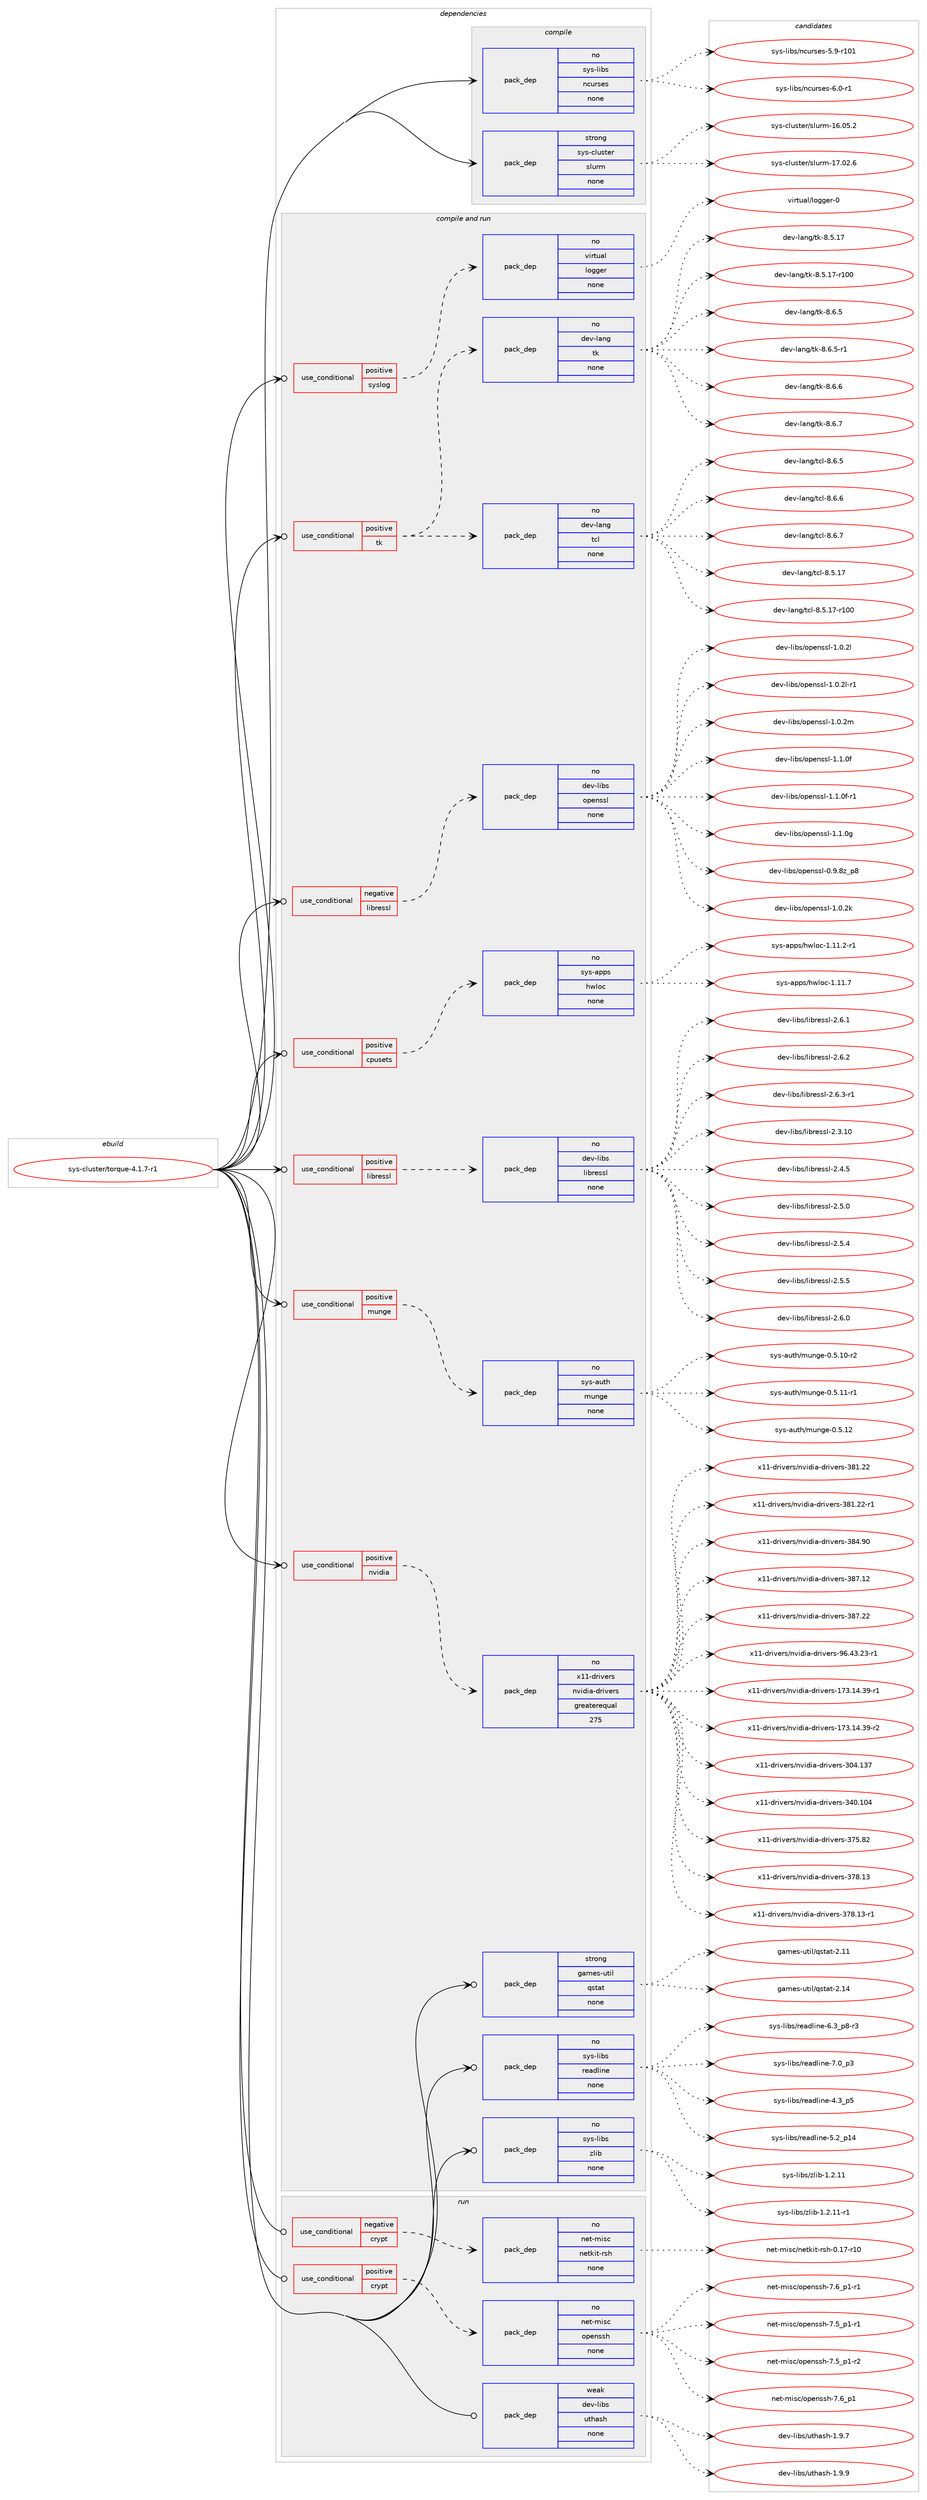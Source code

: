 digraph prolog {

# *************
# Graph options
# *************

newrank=true;
concentrate=true;
compound=true;
graph [rankdir=LR,fontname=Helvetica,fontsize=10,ranksep=1.5];#, ranksep=2.5, nodesep=0.2];
edge  [arrowhead=vee];
node  [fontname=Helvetica,fontsize=10];

# **********
# The ebuild
# **********

subgraph cluster_leftcol {
color=gray;
rank=same;
label=<<i>ebuild</i>>;
id [label="sys-cluster/torque-4.1.7-r1", color=red, width=4, href="../sys-cluster/torque-4.1.7-r1.svg"];
}

# ****************
# The dependencies
# ****************

subgraph cluster_midcol {
color=gray;
label=<<i>dependencies</i>>;
subgraph cluster_compile {
fillcolor="#eeeeee";
style=filled;
label=<<i>compile</i>>;
subgraph pack358547 {
dependency482706 [label=<<TABLE BORDER="0" CELLBORDER="1" CELLSPACING="0" CELLPADDING="4" WIDTH="220"><TR><TD ROWSPAN="6" CELLPADDING="30">pack_dep</TD></TR><TR><TD WIDTH="110">no</TD></TR><TR><TD>sys-libs</TD></TR><TR><TD>ncurses</TD></TR><TR><TD>none</TD></TR><TR><TD></TD></TR></TABLE>>, shape=none, color=blue];
}
id:e -> dependency482706:w [weight=20,style="solid",arrowhead="vee"];
subgraph pack358548 {
dependency482707 [label=<<TABLE BORDER="0" CELLBORDER="1" CELLSPACING="0" CELLPADDING="4" WIDTH="220"><TR><TD ROWSPAN="6" CELLPADDING="30">pack_dep</TD></TR><TR><TD WIDTH="110">strong</TD></TR><TR><TD>sys-cluster</TD></TR><TR><TD>slurm</TD></TR><TR><TD>none</TD></TR><TR><TD></TD></TR></TABLE>>, shape=none, color=blue];
}
id:e -> dependency482707:w [weight=20,style="solid",arrowhead="vee"];
}
subgraph cluster_compileandrun {
fillcolor="#eeeeee";
style=filled;
label=<<i>compile and run</i>>;
subgraph cond115736 {
dependency482708 [label=<<TABLE BORDER="0" CELLBORDER="1" CELLSPACING="0" CELLPADDING="4"><TR><TD ROWSPAN="3" CELLPADDING="10">use_conditional</TD></TR><TR><TD>negative</TD></TR><TR><TD>libressl</TD></TR></TABLE>>, shape=none, color=red];
subgraph pack358549 {
dependency482709 [label=<<TABLE BORDER="0" CELLBORDER="1" CELLSPACING="0" CELLPADDING="4" WIDTH="220"><TR><TD ROWSPAN="6" CELLPADDING="30">pack_dep</TD></TR><TR><TD WIDTH="110">no</TD></TR><TR><TD>dev-libs</TD></TR><TR><TD>openssl</TD></TR><TR><TD>none</TD></TR><TR><TD></TD></TR></TABLE>>, shape=none, color=blue];
}
dependency482708:e -> dependency482709:w [weight=20,style="dashed",arrowhead="vee"];
}
id:e -> dependency482708:w [weight=20,style="solid",arrowhead="odotvee"];
subgraph cond115737 {
dependency482710 [label=<<TABLE BORDER="0" CELLBORDER="1" CELLSPACING="0" CELLPADDING="4"><TR><TD ROWSPAN="3" CELLPADDING="10">use_conditional</TD></TR><TR><TD>positive</TD></TR><TR><TD>cpusets</TD></TR></TABLE>>, shape=none, color=red];
subgraph pack358550 {
dependency482711 [label=<<TABLE BORDER="0" CELLBORDER="1" CELLSPACING="0" CELLPADDING="4" WIDTH="220"><TR><TD ROWSPAN="6" CELLPADDING="30">pack_dep</TD></TR><TR><TD WIDTH="110">no</TD></TR><TR><TD>sys-apps</TD></TR><TR><TD>hwloc</TD></TR><TR><TD>none</TD></TR><TR><TD></TD></TR></TABLE>>, shape=none, color=blue];
}
dependency482710:e -> dependency482711:w [weight=20,style="dashed",arrowhead="vee"];
}
id:e -> dependency482710:w [weight=20,style="solid",arrowhead="odotvee"];
subgraph cond115738 {
dependency482712 [label=<<TABLE BORDER="0" CELLBORDER="1" CELLSPACING="0" CELLPADDING="4"><TR><TD ROWSPAN="3" CELLPADDING="10">use_conditional</TD></TR><TR><TD>positive</TD></TR><TR><TD>libressl</TD></TR></TABLE>>, shape=none, color=red];
subgraph pack358551 {
dependency482713 [label=<<TABLE BORDER="0" CELLBORDER="1" CELLSPACING="0" CELLPADDING="4" WIDTH="220"><TR><TD ROWSPAN="6" CELLPADDING="30">pack_dep</TD></TR><TR><TD WIDTH="110">no</TD></TR><TR><TD>dev-libs</TD></TR><TR><TD>libressl</TD></TR><TR><TD>none</TD></TR><TR><TD></TD></TR></TABLE>>, shape=none, color=blue];
}
dependency482712:e -> dependency482713:w [weight=20,style="dashed",arrowhead="vee"];
}
id:e -> dependency482712:w [weight=20,style="solid",arrowhead="odotvee"];
subgraph cond115739 {
dependency482714 [label=<<TABLE BORDER="0" CELLBORDER="1" CELLSPACING="0" CELLPADDING="4"><TR><TD ROWSPAN="3" CELLPADDING="10">use_conditional</TD></TR><TR><TD>positive</TD></TR><TR><TD>munge</TD></TR></TABLE>>, shape=none, color=red];
subgraph pack358552 {
dependency482715 [label=<<TABLE BORDER="0" CELLBORDER="1" CELLSPACING="0" CELLPADDING="4" WIDTH="220"><TR><TD ROWSPAN="6" CELLPADDING="30">pack_dep</TD></TR><TR><TD WIDTH="110">no</TD></TR><TR><TD>sys-auth</TD></TR><TR><TD>munge</TD></TR><TR><TD>none</TD></TR><TR><TD></TD></TR></TABLE>>, shape=none, color=blue];
}
dependency482714:e -> dependency482715:w [weight=20,style="dashed",arrowhead="vee"];
}
id:e -> dependency482714:w [weight=20,style="solid",arrowhead="odotvee"];
subgraph cond115740 {
dependency482716 [label=<<TABLE BORDER="0" CELLBORDER="1" CELLSPACING="0" CELLPADDING="4"><TR><TD ROWSPAN="3" CELLPADDING="10">use_conditional</TD></TR><TR><TD>positive</TD></TR><TR><TD>nvidia</TD></TR></TABLE>>, shape=none, color=red];
subgraph pack358553 {
dependency482717 [label=<<TABLE BORDER="0" CELLBORDER="1" CELLSPACING="0" CELLPADDING="4" WIDTH="220"><TR><TD ROWSPAN="6" CELLPADDING="30">pack_dep</TD></TR><TR><TD WIDTH="110">no</TD></TR><TR><TD>x11-drivers</TD></TR><TR><TD>nvidia-drivers</TD></TR><TR><TD>greaterequal</TD></TR><TR><TD>275</TD></TR></TABLE>>, shape=none, color=blue];
}
dependency482716:e -> dependency482717:w [weight=20,style="dashed",arrowhead="vee"];
}
id:e -> dependency482716:w [weight=20,style="solid",arrowhead="odotvee"];
subgraph cond115741 {
dependency482718 [label=<<TABLE BORDER="0" CELLBORDER="1" CELLSPACING="0" CELLPADDING="4"><TR><TD ROWSPAN="3" CELLPADDING="10">use_conditional</TD></TR><TR><TD>positive</TD></TR><TR><TD>syslog</TD></TR></TABLE>>, shape=none, color=red];
subgraph pack358554 {
dependency482719 [label=<<TABLE BORDER="0" CELLBORDER="1" CELLSPACING="0" CELLPADDING="4" WIDTH="220"><TR><TD ROWSPAN="6" CELLPADDING="30">pack_dep</TD></TR><TR><TD WIDTH="110">no</TD></TR><TR><TD>virtual</TD></TR><TR><TD>logger</TD></TR><TR><TD>none</TD></TR><TR><TD></TD></TR></TABLE>>, shape=none, color=blue];
}
dependency482718:e -> dependency482719:w [weight=20,style="dashed",arrowhead="vee"];
}
id:e -> dependency482718:w [weight=20,style="solid",arrowhead="odotvee"];
subgraph cond115742 {
dependency482720 [label=<<TABLE BORDER="0" CELLBORDER="1" CELLSPACING="0" CELLPADDING="4"><TR><TD ROWSPAN="3" CELLPADDING="10">use_conditional</TD></TR><TR><TD>positive</TD></TR><TR><TD>tk</TD></TR></TABLE>>, shape=none, color=red];
subgraph pack358555 {
dependency482721 [label=<<TABLE BORDER="0" CELLBORDER="1" CELLSPACING="0" CELLPADDING="4" WIDTH="220"><TR><TD ROWSPAN="6" CELLPADDING="30">pack_dep</TD></TR><TR><TD WIDTH="110">no</TD></TR><TR><TD>dev-lang</TD></TR><TR><TD>tk</TD></TR><TR><TD>none</TD></TR><TR><TD></TD></TR></TABLE>>, shape=none, color=blue];
}
dependency482720:e -> dependency482721:w [weight=20,style="dashed",arrowhead="vee"];
subgraph pack358556 {
dependency482722 [label=<<TABLE BORDER="0" CELLBORDER="1" CELLSPACING="0" CELLPADDING="4" WIDTH="220"><TR><TD ROWSPAN="6" CELLPADDING="30">pack_dep</TD></TR><TR><TD WIDTH="110">no</TD></TR><TR><TD>dev-lang</TD></TR><TR><TD>tcl</TD></TR><TR><TD>none</TD></TR><TR><TD></TD></TR></TABLE>>, shape=none, color=blue];
}
dependency482720:e -> dependency482722:w [weight=20,style="dashed",arrowhead="vee"];
}
id:e -> dependency482720:w [weight=20,style="solid",arrowhead="odotvee"];
subgraph pack358557 {
dependency482723 [label=<<TABLE BORDER="0" CELLBORDER="1" CELLSPACING="0" CELLPADDING="4" WIDTH="220"><TR><TD ROWSPAN="6" CELLPADDING="30">pack_dep</TD></TR><TR><TD WIDTH="110">no</TD></TR><TR><TD>sys-libs</TD></TR><TR><TD>readline</TD></TR><TR><TD>none</TD></TR><TR><TD></TD></TR></TABLE>>, shape=none, color=blue];
}
id:e -> dependency482723:w [weight=20,style="solid",arrowhead="odotvee"];
subgraph pack358558 {
dependency482724 [label=<<TABLE BORDER="0" CELLBORDER="1" CELLSPACING="0" CELLPADDING="4" WIDTH="220"><TR><TD ROWSPAN="6" CELLPADDING="30">pack_dep</TD></TR><TR><TD WIDTH="110">no</TD></TR><TR><TD>sys-libs</TD></TR><TR><TD>zlib</TD></TR><TR><TD>none</TD></TR><TR><TD></TD></TR></TABLE>>, shape=none, color=blue];
}
id:e -> dependency482724:w [weight=20,style="solid",arrowhead="odotvee"];
subgraph pack358559 {
dependency482725 [label=<<TABLE BORDER="0" CELLBORDER="1" CELLSPACING="0" CELLPADDING="4" WIDTH="220"><TR><TD ROWSPAN="6" CELLPADDING="30">pack_dep</TD></TR><TR><TD WIDTH="110">strong</TD></TR><TR><TD>games-util</TD></TR><TR><TD>qstat</TD></TR><TR><TD>none</TD></TR><TR><TD></TD></TR></TABLE>>, shape=none, color=blue];
}
id:e -> dependency482725:w [weight=20,style="solid",arrowhead="odotvee"];
}
subgraph cluster_run {
fillcolor="#eeeeee";
style=filled;
label=<<i>run</i>>;
subgraph cond115743 {
dependency482726 [label=<<TABLE BORDER="0" CELLBORDER="1" CELLSPACING="0" CELLPADDING="4"><TR><TD ROWSPAN="3" CELLPADDING="10">use_conditional</TD></TR><TR><TD>negative</TD></TR><TR><TD>crypt</TD></TR></TABLE>>, shape=none, color=red];
subgraph pack358560 {
dependency482727 [label=<<TABLE BORDER="0" CELLBORDER="1" CELLSPACING="0" CELLPADDING="4" WIDTH="220"><TR><TD ROWSPAN="6" CELLPADDING="30">pack_dep</TD></TR><TR><TD WIDTH="110">no</TD></TR><TR><TD>net-misc</TD></TR><TR><TD>netkit-rsh</TD></TR><TR><TD>none</TD></TR><TR><TD></TD></TR></TABLE>>, shape=none, color=blue];
}
dependency482726:e -> dependency482727:w [weight=20,style="dashed",arrowhead="vee"];
}
id:e -> dependency482726:w [weight=20,style="solid",arrowhead="odot"];
subgraph cond115744 {
dependency482728 [label=<<TABLE BORDER="0" CELLBORDER="1" CELLSPACING="0" CELLPADDING="4"><TR><TD ROWSPAN="3" CELLPADDING="10">use_conditional</TD></TR><TR><TD>positive</TD></TR><TR><TD>crypt</TD></TR></TABLE>>, shape=none, color=red];
subgraph pack358561 {
dependency482729 [label=<<TABLE BORDER="0" CELLBORDER="1" CELLSPACING="0" CELLPADDING="4" WIDTH="220"><TR><TD ROWSPAN="6" CELLPADDING="30">pack_dep</TD></TR><TR><TD WIDTH="110">no</TD></TR><TR><TD>net-misc</TD></TR><TR><TD>openssh</TD></TR><TR><TD>none</TD></TR><TR><TD></TD></TR></TABLE>>, shape=none, color=blue];
}
dependency482728:e -> dependency482729:w [weight=20,style="dashed",arrowhead="vee"];
}
id:e -> dependency482728:w [weight=20,style="solid",arrowhead="odot"];
subgraph pack358562 {
dependency482730 [label=<<TABLE BORDER="0" CELLBORDER="1" CELLSPACING="0" CELLPADDING="4" WIDTH="220"><TR><TD ROWSPAN="6" CELLPADDING="30">pack_dep</TD></TR><TR><TD WIDTH="110">weak</TD></TR><TR><TD>dev-libs</TD></TR><TR><TD>uthash</TD></TR><TR><TD>none</TD></TR><TR><TD></TD></TR></TABLE>>, shape=none, color=blue];
}
id:e -> dependency482730:w [weight=20,style="solid",arrowhead="odot"];
}
}

# **************
# The candidates
# **************

subgraph cluster_choices {
rank=same;
color=gray;
label=<<i>candidates</i>>;

subgraph choice358547 {
color=black;
nodesep=1;
choice115121115451081059811547110991171141151011154553465745114494849 [label="sys-libs/ncurses-5.9-r101", color=red, width=4,href="../sys-libs/ncurses-5.9-r101.svg"];
choice11512111545108105981154711099117114115101115455446484511449 [label="sys-libs/ncurses-6.0-r1", color=red, width=4,href="../sys-libs/ncurses-6.0-r1.svg"];
dependency482706:e -> choice115121115451081059811547110991171141151011154553465745114494849:w [style=dotted,weight="100"];
dependency482706:e -> choice11512111545108105981154711099117114115101115455446484511449:w [style=dotted,weight="100"];
}
subgraph choice358548 {
color=black;
nodesep=1;
choice1151211154599108117115116101114471151081171141094549544648534650 [label="sys-cluster/slurm-16.05.2", color=red, width=4,href="../sys-cluster/slurm-16.05.2.svg"];
choice1151211154599108117115116101114471151081171141094549554648504654 [label="sys-cluster/slurm-17.02.6", color=red, width=4,href="../sys-cluster/slurm-17.02.6.svg"];
dependency482707:e -> choice1151211154599108117115116101114471151081171141094549544648534650:w [style=dotted,weight="100"];
dependency482707:e -> choice1151211154599108117115116101114471151081171141094549554648504654:w [style=dotted,weight="100"];
}
subgraph choice358549 {
color=black;
nodesep=1;
choice1001011184510810598115471111121011101151151084548465746561229511256 [label="dev-libs/openssl-0.9.8z_p8", color=red, width=4,href="../dev-libs/openssl-0.9.8z_p8.svg"];
choice100101118451081059811547111112101110115115108454946484650107 [label="dev-libs/openssl-1.0.2k", color=red, width=4,href="../dev-libs/openssl-1.0.2k.svg"];
choice100101118451081059811547111112101110115115108454946484650108 [label="dev-libs/openssl-1.0.2l", color=red, width=4,href="../dev-libs/openssl-1.0.2l.svg"];
choice1001011184510810598115471111121011101151151084549464846501084511449 [label="dev-libs/openssl-1.0.2l-r1", color=red, width=4,href="../dev-libs/openssl-1.0.2l-r1.svg"];
choice100101118451081059811547111112101110115115108454946484650109 [label="dev-libs/openssl-1.0.2m", color=red, width=4,href="../dev-libs/openssl-1.0.2m.svg"];
choice100101118451081059811547111112101110115115108454946494648102 [label="dev-libs/openssl-1.1.0f", color=red, width=4,href="../dev-libs/openssl-1.1.0f.svg"];
choice1001011184510810598115471111121011101151151084549464946481024511449 [label="dev-libs/openssl-1.1.0f-r1", color=red, width=4,href="../dev-libs/openssl-1.1.0f-r1.svg"];
choice100101118451081059811547111112101110115115108454946494648103 [label="dev-libs/openssl-1.1.0g", color=red, width=4,href="../dev-libs/openssl-1.1.0g.svg"];
dependency482709:e -> choice1001011184510810598115471111121011101151151084548465746561229511256:w [style=dotted,weight="100"];
dependency482709:e -> choice100101118451081059811547111112101110115115108454946484650107:w [style=dotted,weight="100"];
dependency482709:e -> choice100101118451081059811547111112101110115115108454946484650108:w [style=dotted,weight="100"];
dependency482709:e -> choice1001011184510810598115471111121011101151151084549464846501084511449:w [style=dotted,weight="100"];
dependency482709:e -> choice100101118451081059811547111112101110115115108454946484650109:w [style=dotted,weight="100"];
dependency482709:e -> choice100101118451081059811547111112101110115115108454946494648102:w [style=dotted,weight="100"];
dependency482709:e -> choice1001011184510810598115471111121011101151151084549464946481024511449:w [style=dotted,weight="100"];
dependency482709:e -> choice100101118451081059811547111112101110115115108454946494648103:w [style=dotted,weight="100"];
}
subgraph choice358550 {
color=black;
nodesep=1;
choice11512111545971121121154710411910811199454946494946504511449 [label="sys-apps/hwloc-1.11.2-r1", color=red, width=4,href="../sys-apps/hwloc-1.11.2-r1.svg"];
choice1151211154597112112115471041191081119945494649494655 [label="sys-apps/hwloc-1.11.7", color=red, width=4,href="../sys-apps/hwloc-1.11.7.svg"];
dependency482711:e -> choice11512111545971121121154710411910811199454946494946504511449:w [style=dotted,weight="100"];
dependency482711:e -> choice1151211154597112112115471041191081119945494649494655:w [style=dotted,weight="100"];
}
subgraph choice358551 {
color=black;
nodesep=1;
choice1001011184510810598115471081059811410111511510845504651464948 [label="dev-libs/libressl-2.3.10", color=red, width=4,href="../dev-libs/libressl-2.3.10.svg"];
choice10010111845108105981154710810598114101115115108455046524653 [label="dev-libs/libressl-2.4.5", color=red, width=4,href="../dev-libs/libressl-2.4.5.svg"];
choice10010111845108105981154710810598114101115115108455046534648 [label="dev-libs/libressl-2.5.0", color=red, width=4,href="../dev-libs/libressl-2.5.0.svg"];
choice10010111845108105981154710810598114101115115108455046534652 [label="dev-libs/libressl-2.5.4", color=red, width=4,href="../dev-libs/libressl-2.5.4.svg"];
choice10010111845108105981154710810598114101115115108455046534653 [label="dev-libs/libressl-2.5.5", color=red, width=4,href="../dev-libs/libressl-2.5.5.svg"];
choice10010111845108105981154710810598114101115115108455046544648 [label="dev-libs/libressl-2.6.0", color=red, width=4,href="../dev-libs/libressl-2.6.0.svg"];
choice10010111845108105981154710810598114101115115108455046544649 [label="dev-libs/libressl-2.6.1", color=red, width=4,href="../dev-libs/libressl-2.6.1.svg"];
choice10010111845108105981154710810598114101115115108455046544650 [label="dev-libs/libressl-2.6.2", color=red, width=4,href="../dev-libs/libressl-2.6.2.svg"];
choice100101118451081059811547108105981141011151151084550465446514511449 [label="dev-libs/libressl-2.6.3-r1", color=red, width=4,href="../dev-libs/libressl-2.6.3-r1.svg"];
dependency482713:e -> choice1001011184510810598115471081059811410111511510845504651464948:w [style=dotted,weight="100"];
dependency482713:e -> choice10010111845108105981154710810598114101115115108455046524653:w [style=dotted,weight="100"];
dependency482713:e -> choice10010111845108105981154710810598114101115115108455046534648:w [style=dotted,weight="100"];
dependency482713:e -> choice10010111845108105981154710810598114101115115108455046534652:w [style=dotted,weight="100"];
dependency482713:e -> choice10010111845108105981154710810598114101115115108455046534653:w [style=dotted,weight="100"];
dependency482713:e -> choice10010111845108105981154710810598114101115115108455046544648:w [style=dotted,weight="100"];
dependency482713:e -> choice10010111845108105981154710810598114101115115108455046544649:w [style=dotted,weight="100"];
dependency482713:e -> choice10010111845108105981154710810598114101115115108455046544650:w [style=dotted,weight="100"];
dependency482713:e -> choice100101118451081059811547108105981141011151151084550465446514511449:w [style=dotted,weight="100"];
}
subgraph choice358552 {
color=black;
nodesep=1;
choice115121115459711711610447109117110103101454846534649484511450 [label="sys-auth/munge-0.5.10-r2", color=red, width=4,href="../sys-auth/munge-0.5.10-r2.svg"];
choice115121115459711711610447109117110103101454846534649494511449 [label="sys-auth/munge-0.5.11-r1", color=red, width=4,href="../sys-auth/munge-0.5.11-r1.svg"];
choice11512111545971171161044710911711010310145484653464950 [label="sys-auth/munge-0.5.12", color=red, width=4,href="../sys-auth/munge-0.5.12.svg"];
dependency482715:e -> choice115121115459711711610447109117110103101454846534649484511450:w [style=dotted,weight="100"];
dependency482715:e -> choice115121115459711711610447109117110103101454846534649494511449:w [style=dotted,weight="100"];
dependency482715:e -> choice11512111545971171161044710911711010310145484653464950:w [style=dotted,weight="100"];
}
subgraph choice358553 {
color=black;
nodesep=1;
choice120494945100114105118101114115471101181051001059745100114105118101114115454955514649524651574511449 [label="x11-drivers/nvidia-drivers-173.14.39-r1", color=red, width=4,href="../x11-drivers/nvidia-drivers-173.14.39-r1.svg"];
choice120494945100114105118101114115471101181051001059745100114105118101114115454955514649524651574511450 [label="x11-drivers/nvidia-drivers-173.14.39-r2", color=red, width=4,href="../x11-drivers/nvidia-drivers-173.14.39-r2.svg"];
choice1204949451001141051181011141154711011810510010597451001141051181011141154551485246495155 [label="x11-drivers/nvidia-drivers-304.137", color=red, width=4,href="../x11-drivers/nvidia-drivers-304.137.svg"];
choice1204949451001141051181011141154711011810510010597451001141051181011141154551524846494852 [label="x11-drivers/nvidia-drivers-340.104", color=red, width=4,href="../x11-drivers/nvidia-drivers-340.104.svg"];
choice12049494510011410511810111411547110118105100105974510011410511810111411545515553465650 [label="x11-drivers/nvidia-drivers-375.82", color=red, width=4,href="../x11-drivers/nvidia-drivers-375.82.svg"];
choice12049494510011410511810111411547110118105100105974510011410511810111411545515556464951 [label="x11-drivers/nvidia-drivers-378.13", color=red, width=4,href="../x11-drivers/nvidia-drivers-378.13.svg"];
choice120494945100114105118101114115471101181051001059745100114105118101114115455155564649514511449 [label="x11-drivers/nvidia-drivers-378.13-r1", color=red, width=4,href="../x11-drivers/nvidia-drivers-378.13-r1.svg"];
choice12049494510011410511810111411547110118105100105974510011410511810111411545515649465050 [label="x11-drivers/nvidia-drivers-381.22", color=red, width=4,href="../x11-drivers/nvidia-drivers-381.22.svg"];
choice120494945100114105118101114115471101181051001059745100114105118101114115455156494650504511449 [label="x11-drivers/nvidia-drivers-381.22-r1", color=red, width=4,href="../x11-drivers/nvidia-drivers-381.22-r1.svg"];
choice12049494510011410511810111411547110118105100105974510011410511810111411545515652465748 [label="x11-drivers/nvidia-drivers-384.90", color=red, width=4,href="../x11-drivers/nvidia-drivers-384.90.svg"];
choice12049494510011410511810111411547110118105100105974510011410511810111411545515655464950 [label="x11-drivers/nvidia-drivers-387.12", color=red, width=4,href="../x11-drivers/nvidia-drivers-387.12.svg"];
choice12049494510011410511810111411547110118105100105974510011410511810111411545515655465050 [label="x11-drivers/nvidia-drivers-387.22", color=red, width=4,href="../x11-drivers/nvidia-drivers-387.22.svg"];
choice1204949451001141051181011141154711011810510010597451001141051181011141154557544652514650514511449 [label="x11-drivers/nvidia-drivers-96.43.23-r1", color=red, width=4,href="../x11-drivers/nvidia-drivers-96.43.23-r1.svg"];
dependency482717:e -> choice120494945100114105118101114115471101181051001059745100114105118101114115454955514649524651574511449:w [style=dotted,weight="100"];
dependency482717:e -> choice120494945100114105118101114115471101181051001059745100114105118101114115454955514649524651574511450:w [style=dotted,weight="100"];
dependency482717:e -> choice1204949451001141051181011141154711011810510010597451001141051181011141154551485246495155:w [style=dotted,weight="100"];
dependency482717:e -> choice1204949451001141051181011141154711011810510010597451001141051181011141154551524846494852:w [style=dotted,weight="100"];
dependency482717:e -> choice12049494510011410511810111411547110118105100105974510011410511810111411545515553465650:w [style=dotted,weight="100"];
dependency482717:e -> choice12049494510011410511810111411547110118105100105974510011410511810111411545515556464951:w [style=dotted,weight="100"];
dependency482717:e -> choice120494945100114105118101114115471101181051001059745100114105118101114115455155564649514511449:w [style=dotted,weight="100"];
dependency482717:e -> choice12049494510011410511810111411547110118105100105974510011410511810111411545515649465050:w [style=dotted,weight="100"];
dependency482717:e -> choice120494945100114105118101114115471101181051001059745100114105118101114115455156494650504511449:w [style=dotted,weight="100"];
dependency482717:e -> choice12049494510011410511810111411547110118105100105974510011410511810111411545515652465748:w [style=dotted,weight="100"];
dependency482717:e -> choice12049494510011410511810111411547110118105100105974510011410511810111411545515655464950:w [style=dotted,weight="100"];
dependency482717:e -> choice12049494510011410511810111411547110118105100105974510011410511810111411545515655465050:w [style=dotted,weight="100"];
dependency482717:e -> choice1204949451001141051181011141154711011810510010597451001141051181011141154557544652514650514511449:w [style=dotted,weight="100"];
}
subgraph choice358554 {
color=black;
nodesep=1;
choice11810511411611797108471081111031031011144548 [label="virtual/logger-0", color=red, width=4,href="../virtual/logger-0.svg"];
dependency482719:e -> choice11810511411611797108471081111031031011144548:w [style=dotted,weight="100"];
}
subgraph choice358555 {
color=black;
nodesep=1;
choice10010111845108971101034711610745564653464955 [label="dev-lang/tk-8.5.17", color=red, width=4,href="../dev-lang/tk-8.5.17.svg"];
choice1001011184510897110103471161074556465346495545114494848 [label="dev-lang/tk-8.5.17-r100", color=red, width=4,href="../dev-lang/tk-8.5.17-r100.svg"];
choice100101118451089711010347116107455646544653 [label="dev-lang/tk-8.6.5", color=red, width=4,href="../dev-lang/tk-8.6.5.svg"];
choice1001011184510897110103471161074556465446534511449 [label="dev-lang/tk-8.6.5-r1", color=red, width=4,href="../dev-lang/tk-8.6.5-r1.svg"];
choice100101118451089711010347116107455646544654 [label="dev-lang/tk-8.6.6", color=red, width=4,href="../dev-lang/tk-8.6.6.svg"];
choice100101118451089711010347116107455646544655 [label="dev-lang/tk-8.6.7", color=red, width=4,href="../dev-lang/tk-8.6.7.svg"];
dependency482721:e -> choice10010111845108971101034711610745564653464955:w [style=dotted,weight="100"];
dependency482721:e -> choice1001011184510897110103471161074556465346495545114494848:w [style=dotted,weight="100"];
dependency482721:e -> choice100101118451089711010347116107455646544653:w [style=dotted,weight="100"];
dependency482721:e -> choice1001011184510897110103471161074556465446534511449:w [style=dotted,weight="100"];
dependency482721:e -> choice100101118451089711010347116107455646544654:w [style=dotted,weight="100"];
dependency482721:e -> choice100101118451089711010347116107455646544655:w [style=dotted,weight="100"];
}
subgraph choice358556 {
color=black;
nodesep=1;
choice1001011184510897110103471169910845564653464955 [label="dev-lang/tcl-8.5.17", color=red, width=4,href="../dev-lang/tcl-8.5.17.svg"];
choice100101118451089711010347116991084556465346495545114494848 [label="dev-lang/tcl-8.5.17-r100", color=red, width=4,href="../dev-lang/tcl-8.5.17-r100.svg"];
choice10010111845108971101034711699108455646544653 [label="dev-lang/tcl-8.6.5", color=red, width=4,href="../dev-lang/tcl-8.6.5.svg"];
choice10010111845108971101034711699108455646544654 [label="dev-lang/tcl-8.6.6", color=red, width=4,href="../dev-lang/tcl-8.6.6.svg"];
choice10010111845108971101034711699108455646544655 [label="dev-lang/tcl-8.6.7", color=red, width=4,href="../dev-lang/tcl-8.6.7.svg"];
dependency482722:e -> choice1001011184510897110103471169910845564653464955:w [style=dotted,weight="100"];
dependency482722:e -> choice100101118451089711010347116991084556465346495545114494848:w [style=dotted,weight="100"];
dependency482722:e -> choice10010111845108971101034711699108455646544653:w [style=dotted,weight="100"];
dependency482722:e -> choice10010111845108971101034711699108455646544654:w [style=dotted,weight="100"];
dependency482722:e -> choice10010111845108971101034711699108455646544655:w [style=dotted,weight="100"];
}
subgraph choice358557 {
color=black;
nodesep=1;
choice11512111545108105981154711410197100108105110101455246519511253 [label="sys-libs/readline-4.3_p5", color=red, width=4,href="../sys-libs/readline-4.3_p5.svg"];
choice1151211154510810598115471141019710010810511010145534650951124952 [label="sys-libs/readline-5.2_p14", color=red, width=4,href="../sys-libs/readline-5.2_p14.svg"];
choice115121115451081059811547114101971001081051101014554465195112564511451 [label="sys-libs/readline-6.3_p8-r3", color=red, width=4,href="../sys-libs/readline-6.3_p8-r3.svg"];
choice11512111545108105981154711410197100108105110101455546489511251 [label="sys-libs/readline-7.0_p3", color=red, width=4,href="../sys-libs/readline-7.0_p3.svg"];
dependency482723:e -> choice11512111545108105981154711410197100108105110101455246519511253:w [style=dotted,weight="100"];
dependency482723:e -> choice1151211154510810598115471141019710010810511010145534650951124952:w [style=dotted,weight="100"];
dependency482723:e -> choice115121115451081059811547114101971001081051101014554465195112564511451:w [style=dotted,weight="100"];
dependency482723:e -> choice11512111545108105981154711410197100108105110101455546489511251:w [style=dotted,weight="100"];
}
subgraph choice358558 {
color=black;
nodesep=1;
choice1151211154510810598115471221081059845494650464949 [label="sys-libs/zlib-1.2.11", color=red, width=4,href="../sys-libs/zlib-1.2.11.svg"];
choice11512111545108105981154712210810598454946504649494511449 [label="sys-libs/zlib-1.2.11-r1", color=red, width=4,href="../sys-libs/zlib-1.2.11-r1.svg"];
dependency482724:e -> choice1151211154510810598115471221081059845494650464949:w [style=dotted,weight="100"];
dependency482724:e -> choice11512111545108105981154712210810598454946504649494511449:w [style=dotted,weight="100"];
}
subgraph choice358559 {
color=black;
nodesep=1;
choice103971091011154511711610510847113115116971164550464949 [label="games-util/qstat-2.11", color=red, width=4,href="../games-util/qstat-2.11.svg"];
choice103971091011154511711610510847113115116971164550464952 [label="games-util/qstat-2.14", color=red, width=4,href="../games-util/qstat-2.14.svg"];
dependency482725:e -> choice103971091011154511711610510847113115116971164550464949:w [style=dotted,weight="100"];
dependency482725:e -> choice103971091011154511711610510847113115116971164550464952:w [style=dotted,weight="100"];
}
subgraph choice358560 {
color=black;
nodesep=1;
choice110101116451091051159947110101116107105116451141151044548464955451144948 [label="net-misc/netkit-rsh-0.17-r10", color=red, width=4,href="../net-misc/netkit-rsh-0.17-r10.svg"];
dependency482727:e -> choice110101116451091051159947110101116107105116451141151044548464955451144948:w [style=dotted,weight="100"];
}
subgraph choice358561 {
color=black;
nodesep=1;
choice1101011164510910511599471111121011101151151044555465395112494511449 [label="net-misc/openssh-7.5_p1-r1", color=red, width=4,href="../net-misc/openssh-7.5_p1-r1.svg"];
choice1101011164510910511599471111121011101151151044555465395112494511450 [label="net-misc/openssh-7.5_p1-r2", color=red, width=4,href="../net-misc/openssh-7.5_p1-r2.svg"];
choice110101116451091051159947111112101110115115104455546549511249 [label="net-misc/openssh-7.6_p1", color=red, width=4,href="../net-misc/openssh-7.6_p1.svg"];
choice1101011164510910511599471111121011101151151044555465495112494511449 [label="net-misc/openssh-7.6_p1-r1", color=red, width=4,href="../net-misc/openssh-7.6_p1-r1.svg"];
dependency482729:e -> choice1101011164510910511599471111121011101151151044555465395112494511449:w [style=dotted,weight="100"];
dependency482729:e -> choice1101011164510910511599471111121011101151151044555465395112494511450:w [style=dotted,weight="100"];
dependency482729:e -> choice110101116451091051159947111112101110115115104455546549511249:w [style=dotted,weight="100"];
dependency482729:e -> choice1101011164510910511599471111121011101151151044555465495112494511449:w [style=dotted,weight="100"];
}
subgraph choice358562 {
color=black;
nodesep=1;
choice10010111845108105981154711711610497115104454946574655 [label="dev-libs/uthash-1.9.7", color=red, width=4,href="../dev-libs/uthash-1.9.7.svg"];
choice10010111845108105981154711711610497115104454946574657 [label="dev-libs/uthash-1.9.9", color=red, width=4,href="../dev-libs/uthash-1.9.9.svg"];
dependency482730:e -> choice10010111845108105981154711711610497115104454946574655:w [style=dotted,weight="100"];
dependency482730:e -> choice10010111845108105981154711711610497115104454946574657:w [style=dotted,weight="100"];
}
}

}
